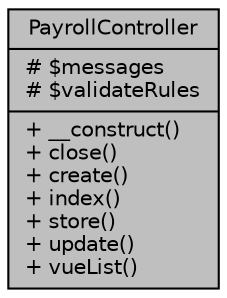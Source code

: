digraph "PayrollController"
{
 // LATEX_PDF_SIZE
  bgcolor="transparent";
  edge [fontname="Helvetica",fontsize="10",labelfontname="Helvetica",labelfontsize="10"];
  node [fontname="Helvetica",fontsize="10",shape=record];
  Node1 [label="{PayrollController\n|# $messages\l# $validateRules\l|+ __construct()\l+ close()\l+ create()\l+ index()\l+ store()\l+ update()\l+ vueList()\l}",height=0.2,width=0.4,color="black", fillcolor="grey75", style="filled", fontcolor="black",tooltip="Controlador de registros de nómina."];
}
